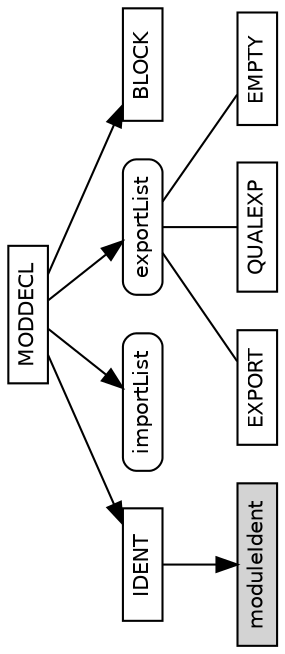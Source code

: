 /* AST node diagram generator script collection for M2C, M2J and M2Sharp.
 *
 * Copyright (c) 2016 The Modula-2 Software Foundation
 *
 * Author & Maintainer: Benjamin Kowarsch <org.m2sf>
 *
 * @synopsis
 *
 * The M2C, M2J and M2Sharp compilers are multi-dialect Modula-2 translators
 * and compilers respectively targeting C99, Java/JVM and C#/CLR, sharing a
 * common abstract syntax tree (AST) specification.
 *
 * The AST node diagram generator script collection consists of Graphviz DOT
 * descriptions for all AST node types of the common AST specification.
 *
 * The Graphviz dot utility is required to generate the diagrams. 
 * It may be obtained from http://www.graphviz.org/download.php.
 *
 * @repository
 *
 * https://github.com/m2sf/m2-ast-node-diagrams
 *
 * @file
 *
 * moddecl.dot
 *
 * MODDECL node diagram.
 *
 * Usage: $ dot moddecl.dot -Tps > moddecl.ps
 *
 * @license
 *
 * This is free software: you can redistribute and/or modify it under the
 * terms of the GNU Lesser General Public License (LGPL) either version 2.1
 * or at your choice version 3 as published by the Free Software Foundation.
 * However, you may not alter the copyright, author and license information.
 *
 * It is distributed in the hope that it will be useful,  but WITHOUT
 * ANY WARRANTY; without even the implied warranty of MERCHANTABILITY or
 * FITNESS FOR A PARTICULAR PURPOSE.  Read the license for more details.
 *
 * You should have received a copy of the GNU Lesser General Public License.
 * If not, see <https://www.gnu.org/copyleft/lesser.html>.
 *
 * NB: Components in the domain part of email addresses are in reverse order.
 */

/*** MODDECL Node ***/

digraph MODDECL {
  graph [orientation=landscape,fontname=helvetica];
  node [fontname=helvetica,fontsize=10,shape=box,height=0.25];
  
  node [style=solid];
  edge [arrowhead=normal];
  
  MODDECL -> { id0 id1 id2 id3 };
  id0 [label="IDENT"];
  id1 [label="importList",style=rounded];
  id2 [label="exportList",style=rounded];
  id3 [label="BLOCK"];
  
  id0 -> id4;
  id4 [label="moduleIdent",style=filled,fillcolor=lightgrey];
  
  edge [arrowhead=none];
  
  id2 -> { id5 id6 id7 };
  id5 [label="EXPORT"];
  id6 [label="QUALEXP"];
  id7 [label="EMPTY"];
}

/* END OF FILE */